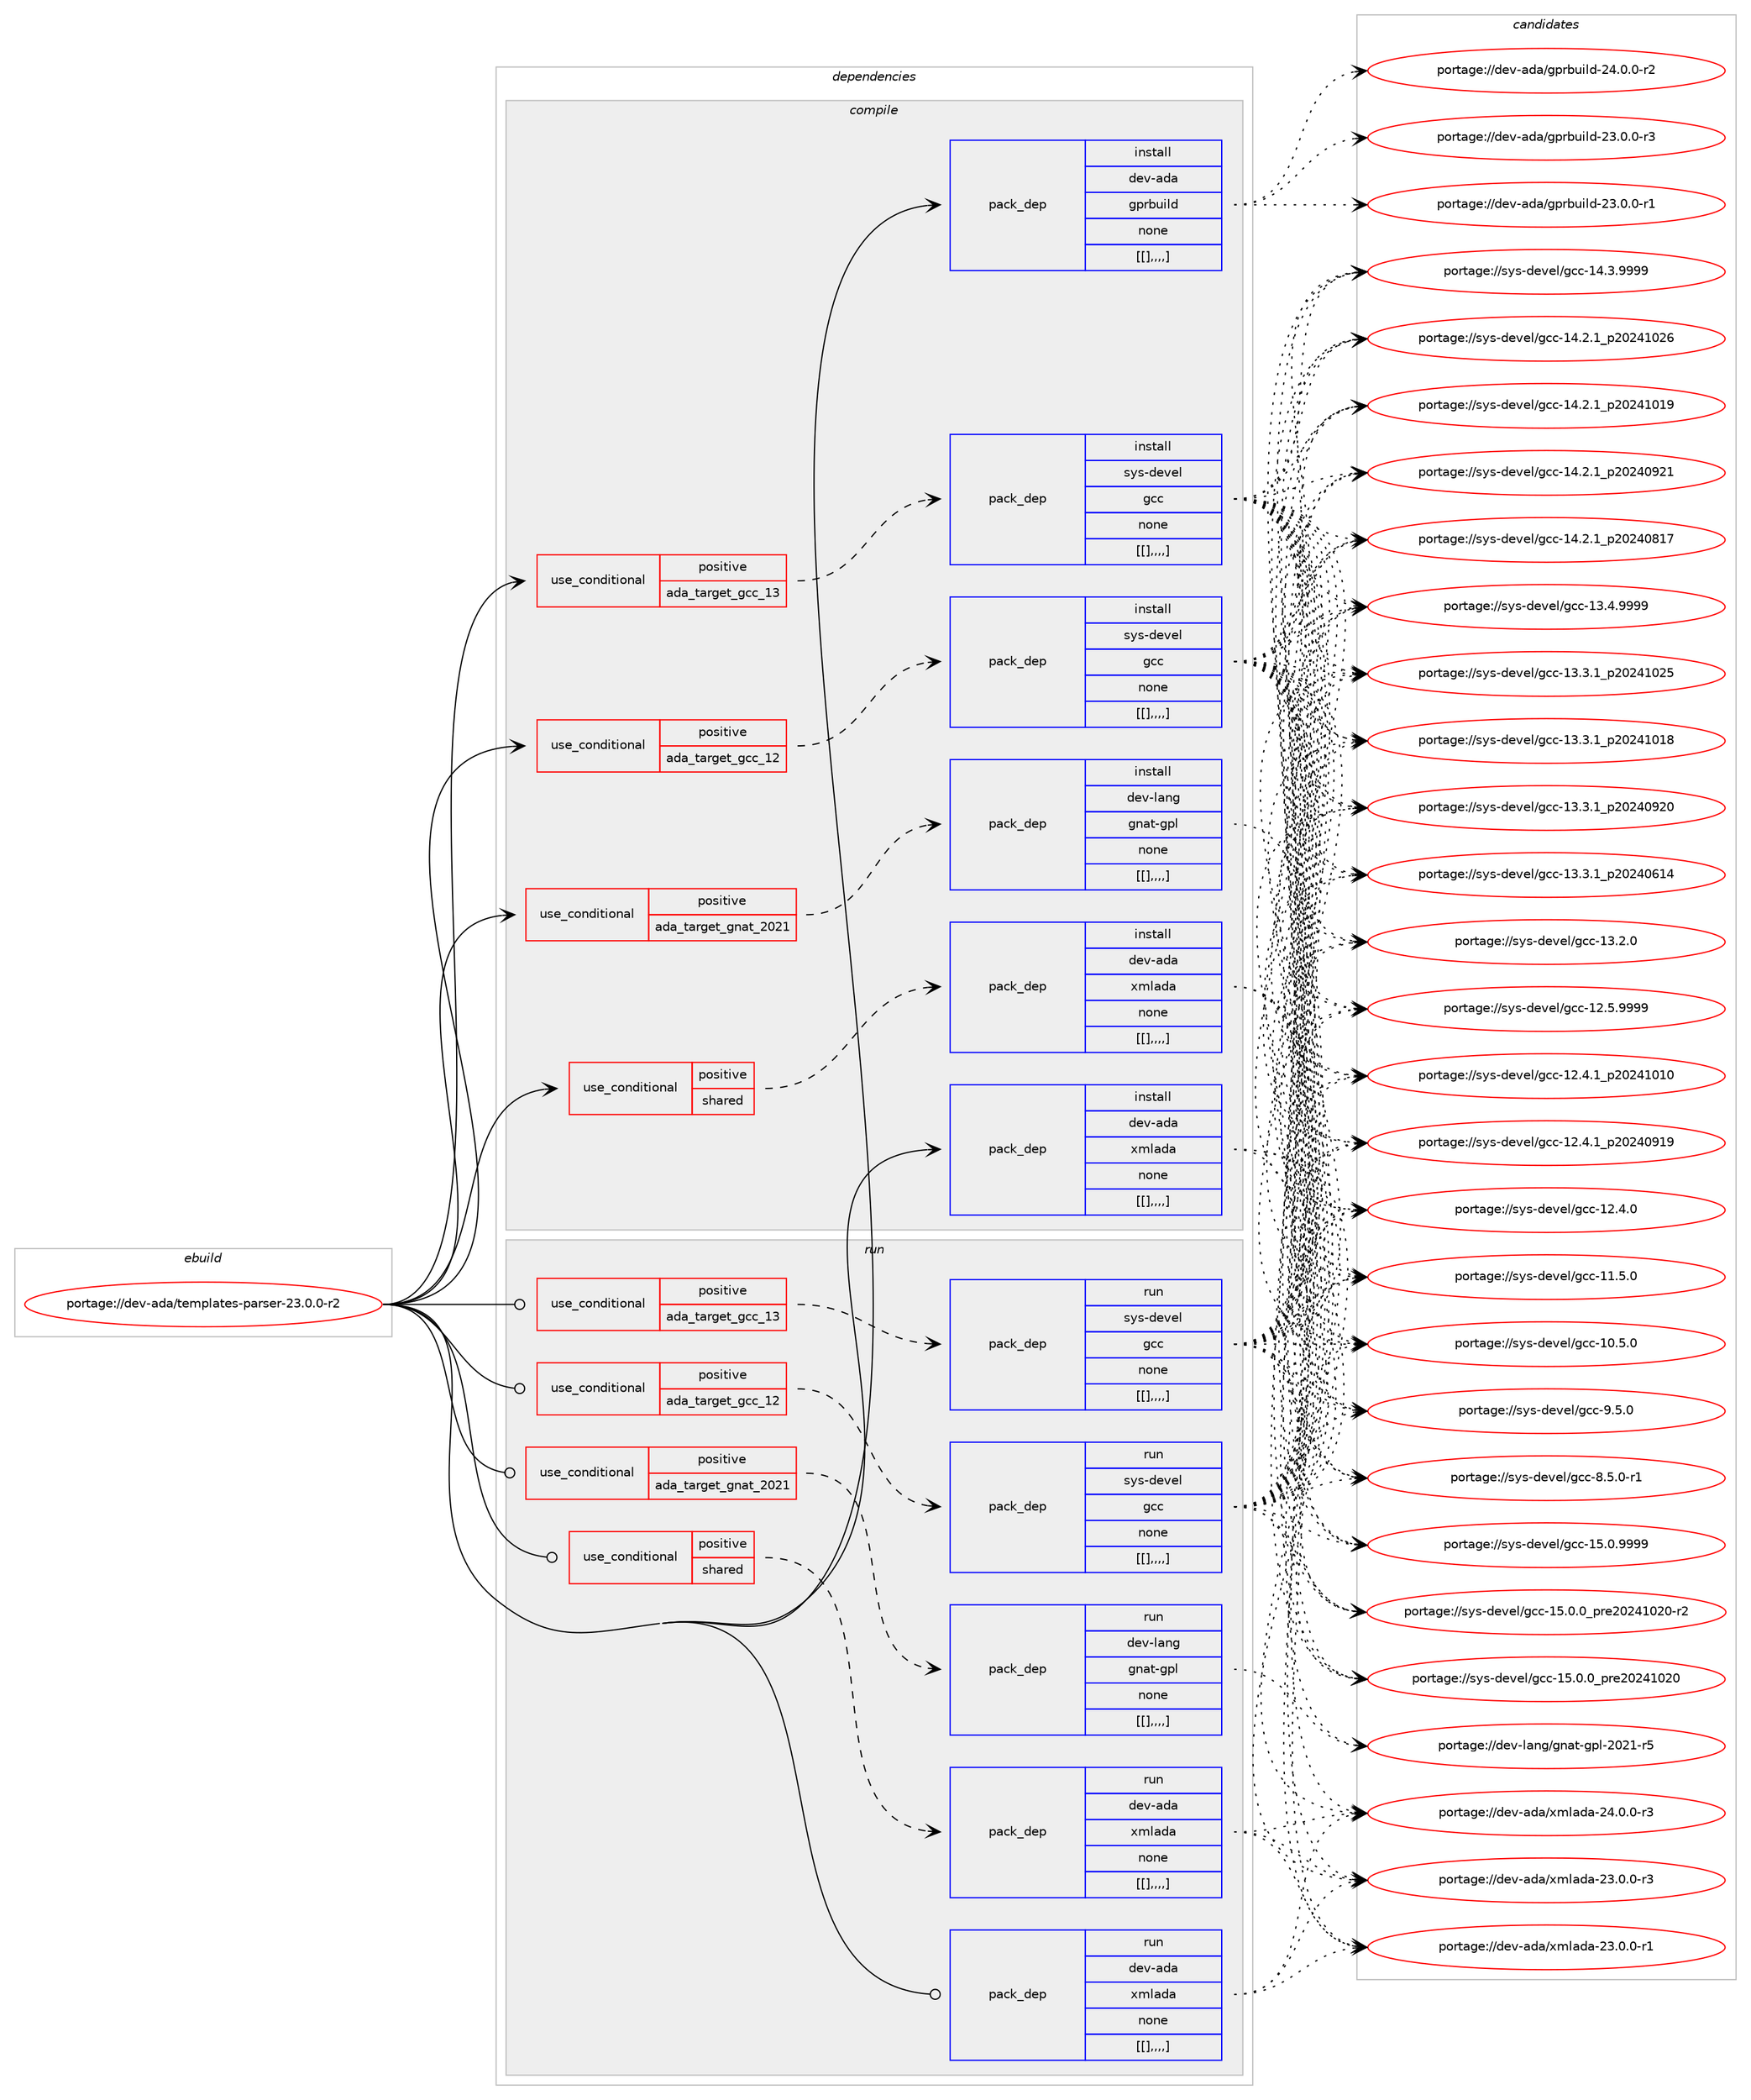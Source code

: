 digraph prolog {

# *************
# Graph options
# *************

newrank=true;
concentrate=true;
compound=true;
graph [rankdir=LR,fontname=Helvetica,fontsize=10,ranksep=1.5];#, ranksep=2.5, nodesep=0.2];
edge  [arrowhead=vee];
node  [fontname=Helvetica,fontsize=10];

# **********
# The ebuild
# **********

subgraph cluster_leftcol {
color=gray;
label=<<i>ebuild</i>>;
id [label="portage://dev-ada/templates-parser-23.0.0-r2", color=red, width=4, href="../dev-ada/templates-parser-23.0.0-r2.svg"];
}

# ****************
# The dependencies
# ****************

subgraph cluster_midcol {
color=gray;
label=<<i>dependencies</i>>;
subgraph cluster_compile {
fillcolor="#eeeeee";
style=filled;
label=<<i>compile</i>>;
subgraph cond18146 {
dependency67341 [label=<<TABLE BORDER="0" CELLBORDER="1" CELLSPACING="0" CELLPADDING="4"><TR><TD ROWSPAN="3" CELLPADDING="10">use_conditional</TD></TR><TR><TD>positive</TD></TR><TR><TD>ada_target_gcc_12</TD></TR></TABLE>>, shape=none, color=red];
subgraph pack48216 {
dependency67416 [label=<<TABLE BORDER="0" CELLBORDER="1" CELLSPACING="0" CELLPADDING="4" WIDTH="220"><TR><TD ROWSPAN="6" CELLPADDING="30">pack_dep</TD></TR><TR><TD WIDTH="110">install</TD></TR><TR><TD>sys-devel</TD></TR><TR><TD>gcc</TD></TR><TR><TD>none</TD></TR><TR><TD>[[],,,,]</TD></TR></TABLE>>, shape=none, color=blue];
}
dependency67341:e -> dependency67416:w [weight=20,style="dashed",arrowhead="vee"];
}
id:e -> dependency67341:w [weight=20,style="solid",arrowhead="vee"];
subgraph cond18189 {
dependency67441 [label=<<TABLE BORDER="0" CELLBORDER="1" CELLSPACING="0" CELLPADDING="4"><TR><TD ROWSPAN="3" CELLPADDING="10">use_conditional</TD></TR><TR><TD>positive</TD></TR><TR><TD>ada_target_gcc_13</TD></TR></TABLE>>, shape=none, color=red];
subgraph pack48264 {
dependency67635 [label=<<TABLE BORDER="0" CELLBORDER="1" CELLSPACING="0" CELLPADDING="4" WIDTH="220"><TR><TD ROWSPAN="6" CELLPADDING="30">pack_dep</TD></TR><TR><TD WIDTH="110">install</TD></TR><TR><TD>sys-devel</TD></TR><TR><TD>gcc</TD></TR><TR><TD>none</TD></TR><TR><TD>[[],,,,]</TD></TR></TABLE>>, shape=none, color=blue];
}
dependency67441:e -> dependency67635:w [weight=20,style="dashed",arrowhead="vee"];
}
id:e -> dependency67441:w [weight=20,style="solid",arrowhead="vee"];
subgraph cond18249 {
dependency67657 [label=<<TABLE BORDER="0" CELLBORDER="1" CELLSPACING="0" CELLPADDING="4"><TR><TD ROWSPAN="3" CELLPADDING="10">use_conditional</TD></TR><TR><TD>positive</TD></TR><TR><TD>ada_target_gnat_2021</TD></TR></TABLE>>, shape=none, color=red];
subgraph pack48423 {
dependency67707 [label=<<TABLE BORDER="0" CELLBORDER="1" CELLSPACING="0" CELLPADDING="4" WIDTH="220"><TR><TD ROWSPAN="6" CELLPADDING="30">pack_dep</TD></TR><TR><TD WIDTH="110">install</TD></TR><TR><TD>dev-lang</TD></TR><TR><TD>gnat-gpl</TD></TR><TR><TD>none</TD></TR><TR><TD>[[],,,,]</TD></TR></TABLE>>, shape=none, color=blue];
}
dependency67657:e -> dependency67707:w [weight=20,style="dashed",arrowhead="vee"];
}
id:e -> dependency67657:w [weight=20,style="solid",arrowhead="vee"];
subgraph cond18267 {
dependency67711 [label=<<TABLE BORDER="0" CELLBORDER="1" CELLSPACING="0" CELLPADDING="4"><TR><TD ROWSPAN="3" CELLPADDING="10">use_conditional</TD></TR><TR><TD>positive</TD></TR><TR><TD>shared</TD></TR></TABLE>>, shape=none, color=red];
subgraph pack48473 {
dependency67747 [label=<<TABLE BORDER="0" CELLBORDER="1" CELLSPACING="0" CELLPADDING="4" WIDTH="220"><TR><TD ROWSPAN="6" CELLPADDING="30">pack_dep</TD></TR><TR><TD WIDTH="110">install</TD></TR><TR><TD>dev-ada</TD></TR><TR><TD>xmlada</TD></TR><TR><TD>none</TD></TR><TR><TD>[[],,,,]</TD></TR></TABLE>>, shape=none, color=blue];
}
dependency67711:e -> dependency67747:w [weight=20,style="dashed",arrowhead="vee"];
}
id:e -> dependency67711:w [weight=20,style="solid",arrowhead="vee"];
subgraph pack48488 {
dependency67785 [label=<<TABLE BORDER="0" CELLBORDER="1" CELLSPACING="0" CELLPADDING="4" WIDTH="220"><TR><TD ROWSPAN="6" CELLPADDING="30">pack_dep</TD></TR><TR><TD WIDTH="110">install</TD></TR><TR><TD>dev-ada</TD></TR><TR><TD>gprbuild</TD></TR><TR><TD>none</TD></TR><TR><TD>[[],,,,]</TD></TR></TABLE>>, shape=none, color=blue];
}
id:e -> dependency67785:w [weight=20,style="solid",arrowhead="vee"];
subgraph pack48524 {
dependency67790 [label=<<TABLE BORDER="0" CELLBORDER="1" CELLSPACING="0" CELLPADDING="4" WIDTH="220"><TR><TD ROWSPAN="6" CELLPADDING="30">pack_dep</TD></TR><TR><TD WIDTH="110">install</TD></TR><TR><TD>dev-ada</TD></TR><TR><TD>xmlada</TD></TR><TR><TD>none</TD></TR><TR><TD>[[],,,,]</TD></TR></TABLE>>, shape=none, color=blue];
}
id:e -> dependency67790:w [weight=20,style="solid",arrowhead="vee"];
}
subgraph cluster_compileandrun {
fillcolor="#eeeeee";
style=filled;
label=<<i>compile and run</i>>;
}
subgraph cluster_run {
fillcolor="#eeeeee";
style=filled;
label=<<i>run</i>>;
subgraph cond18287 {
dependency67841 [label=<<TABLE BORDER="0" CELLBORDER="1" CELLSPACING="0" CELLPADDING="4"><TR><TD ROWSPAN="3" CELLPADDING="10">use_conditional</TD></TR><TR><TD>positive</TD></TR><TR><TD>ada_target_gcc_12</TD></TR></TABLE>>, shape=none, color=red];
subgraph pack48561 {
dependency67860 [label=<<TABLE BORDER="0" CELLBORDER="1" CELLSPACING="0" CELLPADDING="4" WIDTH="220"><TR><TD ROWSPAN="6" CELLPADDING="30">pack_dep</TD></TR><TR><TD WIDTH="110">run</TD></TR><TR><TD>sys-devel</TD></TR><TR><TD>gcc</TD></TR><TR><TD>none</TD></TR><TR><TD>[[],,,,]</TD></TR></TABLE>>, shape=none, color=blue];
}
dependency67841:e -> dependency67860:w [weight=20,style="dashed",arrowhead="vee"];
}
id:e -> dependency67841:w [weight=20,style="solid",arrowhead="odot"];
subgraph cond18308 {
dependency67907 [label=<<TABLE BORDER="0" CELLBORDER="1" CELLSPACING="0" CELLPADDING="4"><TR><TD ROWSPAN="3" CELLPADDING="10">use_conditional</TD></TR><TR><TD>positive</TD></TR><TR><TD>ada_target_gcc_13</TD></TR></TABLE>>, shape=none, color=red];
subgraph pack48603 {
dependency67918 [label=<<TABLE BORDER="0" CELLBORDER="1" CELLSPACING="0" CELLPADDING="4" WIDTH="220"><TR><TD ROWSPAN="6" CELLPADDING="30">pack_dep</TD></TR><TR><TD WIDTH="110">run</TD></TR><TR><TD>sys-devel</TD></TR><TR><TD>gcc</TD></TR><TR><TD>none</TD></TR><TR><TD>[[],,,,]</TD></TR></TABLE>>, shape=none, color=blue];
}
dependency67907:e -> dependency67918:w [weight=20,style="dashed",arrowhead="vee"];
}
id:e -> dependency67907:w [weight=20,style="solid",arrowhead="odot"];
subgraph cond18311 {
dependency67967 [label=<<TABLE BORDER="0" CELLBORDER="1" CELLSPACING="0" CELLPADDING="4"><TR><TD ROWSPAN="3" CELLPADDING="10">use_conditional</TD></TR><TR><TD>positive</TD></TR><TR><TD>ada_target_gnat_2021</TD></TR></TABLE>>, shape=none, color=red];
subgraph pack48661 {
dependency68069 [label=<<TABLE BORDER="0" CELLBORDER="1" CELLSPACING="0" CELLPADDING="4" WIDTH="220"><TR><TD ROWSPAN="6" CELLPADDING="30">pack_dep</TD></TR><TR><TD WIDTH="110">run</TD></TR><TR><TD>dev-lang</TD></TR><TR><TD>gnat-gpl</TD></TR><TR><TD>none</TD></TR><TR><TD>[[],,,,]</TD></TR></TABLE>>, shape=none, color=blue];
}
dependency67967:e -> dependency68069:w [weight=20,style="dashed",arrowhead="vee"];
}
id:e -> dependency67967:w [weight=20,style="solid",arrowhead="odot"];
subgraph cond18333 {
dependency68073 [label=<<TABLE BORDER="0" CELLBORDER="1" CELLSPACING="0" CELLPADDING="4"><TR><TD ROWSPAN="3" CELLPADDING="10">use_conditional</TD></TR><TR><TD>positive</TD></TR><TR><TD>shared</TD></TR></TABLE>>, shape=none, color=red];
subgraph pack48760 {
dependency68086 [label=<<TABLE BORDER="0" CELLBORDER="1" CELLSPACING="0" CELLPADDING="4" WIDTH="220"><TR><TD ROWSPAN="6" CELLPADDING="30">pack_dep</TD></TR><TR><TD WIDTH="110">run</TD></TR><TR><TD>dev-ada</TD></TR><TR><TD>xmlada</TD></TR><TR><TD>none</TD></TR><TR><TD>[[],,,,]</TD></TR></TABLE>>, shape=none, color=blue];
}
dependency68073:e -> dependency68086:w [weight=20,style="dashed",arrowhead="vee"];
}
id:e -> dependency68073:w [weight=20,style="solid",arrowhead="odot"];
subgraph pack48770 {
dependency68098 [label=<<TABLE BORDER="0" CELLBORDER="1" CELLSPACING="0" CELLPADDING="4" WIDTH="220"><TR><TD ROWSPAN="6" CELLPADDING="30">pack_dep</TD></TR><TR><TD WIDTH="110">run</TD></TR><TR><TD>dev-ada</TD></TR><TR><TD>xmlada</TD></TR><TR><TD>none</TD></TR><TR><TD>[[],,,,]</TD></TR></TABLE>>, shape=none, color=blue];
}
id:e -> dependency68098:w [weight=20,style="solid",arrowhead="odot"];
}
}

# **************
# The candidates
# **************

subgraph cluster_choices {
rank=same;
color=gray;
label=<<i>candidates</i>>;

subgraph choice47659 {
color=black;
nodesep=1;
choice1151211154510010111810110847103999945495346484657575757 [label="portage://sys-devel/gcc-15.0.9999", color=red, width=4,href="../sys-devel/gcc-15.0.9999.svg"];
choice11512111545100101118101108471039999454953464846489511211410150485052494850484511450 [label="portage://sys-devel/gcc-15.0.0_pre20241020-r2", color=red, width=4,href="../sys-devel/gcc-15.0.0_pre20241020-r2.svg"];
choice1151211154510010111810110847103999945495346484648951121141015048505249485048 [label="portage://sys-devel/gcc-15.0.0_pre20241020", color=red, width=4,href="../sys-devel/gcc-15.0.0_pre20241020.svg"];
choice1151211154510010111810110847103999945495246514657575757 [label="portage://sys-devel/gcc-14.3.9999", color=red, width=4,href="../sys-devel/gcc-14.3.9999.svg"];
choice1151211154510010111810110847103999945495246504649951125048505249485054 [label="portage://sys-devel/gcc-14.2.1_p20241026", color=red, width=4,href="../sys-devel/gcc-14.2.1_p20241026.svg"];
choice1151211154510010111810110847103999945495246504649951125048505249484957 [label="portage://sys-devel/gcc-14.2.1_p20241019", color=red, width=4,href="../sys-devel/gcc-14.2.1_p20241019.svg"];
choice1151211154510010111810110847103999945495246504649951125048505248575049 [label="portage://sys-devel/gcc-14.2.1_p20240921", color=red, width=4,href="../sys-devel/gcc-14.2.1_p20240921.svg"];
choice1151211154510010111810110847103999945495246504649951125048505248564955 [label="portage://sys-devel/gcc-14.2.1_p20240817", color=red, width=4,href="../sys-devel/gcc-14.2.1_p20240817.svg"];
choice1151211154510010111810110847103999945495146524657575757 [label="portage://sys-devel/gcc-13.4.9999", color=red, width=4,href="../sys-devel/gcc-13.4.9999.svg"];
choice1151211154510010111810110847103999945495146514649951125048505249485053 [label="portage://sys-devel/gcc-13.3.1_p20241025", color=red, width=4,href="../sys-devel/gcc-13.3.1_p20241025.svg"];
choice1151211154510010111810110847103999945495146514649951125048505249484956 [label="portage://sys-devel/gcc-13.3.1_p20241018", color=red, width=4,href="../sys-devel/gcc-13.3.1_p20241018.svg"];
choice1151211154510010111810110847103999945495146514649951125048505248575048 [label="portage://sys-devel/gcc-13.3.1_p20240920", color=red, width=4,href="../sys-devel/gcc-13.3.1_p20240920.svg"];
choice1151211154510010111810110847103999945495146514649951125048505248544952 [label="portage://sys-devel/gcc-13.3.1_p20240614", color=red, width=4,href="../sys-devel/gcc-13.3.1_p20240614.svg"];
choice1151211154510010111810110847103999945495146504648 [label="portage://sys-devel/gcc-13.2.0", color=red, width=4,href="../sys-devel/gcc-13.2.0.svg"];
choice1151211154510010111810110847103999945495046534657575757 [label="portage://sys-devel/gcc-12.5.9999", color=red, width=4,href="../sys-devel/gcc-12.5.9999.svg"];
choice1151211154510010111810110847103999945495046524649951125048505249484948 [label="portage://sys-devel/gcc-12.4.1_p20241010", color=red, width=4,href="../sys-devel/gcc-12.4.1_p20241010.svg"];
choice1151211154510010111810110847103999945495046524649951125048505248574957 [label="portage://sys-devel/gcc-12.4.1_p20240919", color=red, width=4,href="../sys-devel/gcc-12.4.1_p20240919.svg"];
choice1151211154510010111810110847103999945495046524648 [label="portage://sys-devel/gcc-12.4.0", color=red, width=4,href="../sys-devel/gcc-12.4.0.svg"];
choice1151211154510010111810110847103999945494946534648 [label="portage://sys-devel/gcc-11.5.0", color=red, width=4,href="../sys-devel/gcc-11.5.0.svg"];
choice1151211154510010111810110847103999945494846534648 [label="portage://sys-devel/gcc-10.5.0", color=red, width=4,href="../sys-devel/gcc-10.5.0.svg"];
choice11512111545100101118101108471039999455746534648 [label="portage://sys-devel/gcc-9.5.0", color=red, width=4,href="../sys-devel/gcc-9.5.0.svg"];
choice115121115451001011181011084710399994556465346484511449 [label="portage://sys-devel/gcc-8.5.0-r1", color=red, width=4,href="../sys-devel/gcc-8.5.0-r1.svg"];
dependency67416:e -> choice1151211154510010111810110847103999945495346484657575757:w [style=dotted,weight="100"];
dependency67416:e -> choice11512111545100101118101108471039999454953464846489511211410150485052494850484511450:w [style=dotted,weight="100"];
dependency67416:e -> choice1151211154510010111810110847103999945495346484648951121141015048505249485048:w [style=dotted,weight="100"];
dependency67416:e -> choice1151211154510010111810110847103999945495246514657575757:w [style=dotted,weight="100"];
dependency67416:e -> choice1151211154510010111810110847103999945495246504649951125048505249485054:w [style=dotted,weight="100"];
dependency67416:e -> choice1151211154510010111810110847103999945495246504649951125048505249484957:w [style=dotted,weight="100"];
dependency67416:e -> choice1151211154510010111810110847103999945495246504649951125048505248575049:w [style=dotted,weight="100"];
dependency67416:e -> choice1151211154510010111810110847103999945495246504649951125048505248564955:w [style=dotted,weight="100"];
dependency67416:e -> choice1151211154510010111810110847103999945495146524657575757:w [style=dotted,weight="100"];
dependency67416:e -> choice1151211154510010111810110847103999945495146514649951125048505249485053:w [style=dotted,weight="100"];
dependency67416:e -> choice1151211154510010111810110847103999945495146514649951125048505249484956:w [style=dotted,weight="100"];
dependency67416:e -> choice1151211154510010111810110847103999945495146514649951125048505248575048:w [style=dotted,weight="100"];
dependency67416:e -> choice1151211154510010111810110847103999945495146514649951125048505248544952:w [style=dotted,weight="100"];
dependency67416:e -> choice1151211154510010111810110847103999945495146504648:w [style=dotted,weight="100"];
dependency67416:e -> choice1151211154510010111810110847103999945495046534657575757:w [style=dotted,weight="100"];
dependency67416:e -> choice1151211154510010111810110847103999945495046524649951125048505249484948:w [style=dotted,weight="100"];
dependency67416:e -> choice1151211154510010111810110847103999945495046524649951125048505248574957:w [style=dotted,weight="100"];
dependency67416:e -> choice1151211154510010111810110847103999945495046524648:w [style=dotted,weight="100"];
dependency67416:e -> choice1151211154510010111810110847103999945494946534648:w [style=dotted,weight="100"];
dependency67416:e -> choice1151211154510010111810110847103999945494846534648:w [style=dotted,weight="100"];
dependency67416:e -> choice11512111545100101118101108471039999455746534648:w [style=dotted,weight="100"];
dependency67416:e -> choice115121115451001011181011084710399994556465346484511449:w [style=dotted,weight="100"];
}
subgraph choice47691 {
color=black;
nodesep=1;
choice1151211154510010111810110847103999945495346484657575757 [label="portage://sys-devel/gcc-15.0.9999", color=red, width=4,href="../sys-devel/gcc-15.0.9999.svg"];
choice11512111545100101118101108471039999454953464846489511211410150485052494850484511450 [label="portage://sys-devel/gcc-15.0.0_pre20241020-r2", color=red, width=4,href="../sys-devel/gcc-15.0.0_pre20241020-r2.svg"];
choice1151211154510010111810110847103999945495346484648951121141015048505249485048 [label="portage://sys-devel/gcc-15.0.0_pre20241020", color=red, width=4,href="../sys-devel/gcc-15.0.0_pre20241020.svg"];
choice1151211154510010111810110847103999945495246514657575757 [label="portage://sys-devel/gcc-14.3.9999", color=red, width=4,href="../sys-devel/gcc-14.3.9999.svg"];
choice1151211154510010111810110847103999945495246504649951125048505249485054 [label="portage://sys-devel/gcc-14.2.1_p20241026", color=red, width=4,href="../sys-devel/gcc-14.2.1_p20241026.svg"];
choice1151211154510010111810110847103999945495246504649951125048505249484957 [label="portage://sys-devel/gcc-14.2.1_p20241019", color=red, width=4,href="../sys-devel/gcc-14.2.1_p20241019.svg"];
choice1151211154510010111810110847103999945495246504649951125048505248575049 [label="portage://sys-devel/gcc-14.2.1_p20240921", color=red, width=4,href="../sys-devel/gcc-14.2.1_p20240921.svg"];
choice1151211154510010111810110847103999945495246504649951125048505248564955 [label="portage://sys-devel/gcc-14.2.1_p20240817", color=red, width=4,href="../sys-devel/gcc-14.2.1_p20240817.svg"];
choice1151211154510010111810110847103999945495146524657575757 [label="portage://sys-devel/gcc-13.4.9999", color=red, width=4,href="../sys-devel/gcc-13.4.9999.svg"];
choice1151211154510010111810110847103999945495146514649951125048505249485053 [label="portage://sys-devel/gcc-13.3.1_p20241025", color=red, width=4,href="../sys-devel/gcc-13.3.1_p20241025.svg"];
choice1151211154510010111810110847103999945495146514649951125048505249484956 [label="portage://sys-devel/gcc-13.3.1_p20241018", color=red, width=4,href="../sys-devel/gcc-13.3.1_p20241018.svg"];
choice1151211154510010111810110847103999945495146514649951125048505248575048 [label="portage://sys-devel/gcc-13.3.1_p20240920", color=red, width=4,href="../sys-devel/gcc-13.3.1_p20240920.svg"];
choice1151211154510010111810110847103999945495146514649951125048505248544952 [label="portage://sys-devel/gcc-13.3.1_p20240614", color=red, width=4,href="../sys-devel/gcc-13.3.1_p20240614.svg"];
choice1151211154510010111810110847103999945495146504648 [label="portage://sys-devel/gcc-13.2.0", color=red, width=4,href="../sys-devel/gcc-13.2.0.svg"];
choice1151211154510010111810110847103999945495046534657575757 [label="portage://sys-devel/gcc-12.5.9999", color=red, width=4,href="../sys-devel/gcc-12.5.9999.svg"];
choice1151211154510010111810110847103999945495046524649951125048505249484948 [label="portage://sys-devel/gcc-12.4.1_p20241010", color=red, width=4,href="../sys-devel/gcc-12.4.1_p20241010.svg"];
choice1151211154510010111810110847103999945495046524649951125048505248574957 [label="portage://sys-devel/gcc-12.4.1_p20240919", color=red, width=4,href="../sys-devel/gcc-12.4.1_p20240919.svg"];
choice1151211154510010111810110847103999945495046524648 [label="portage://sys-devel/gcc-12.4.0", color=red, width=4,href="../sys-devel/gcc-12.4.0.svg"];
choice1151211154510010111810110847103999945494946534648 [label="portage://sys-devel/gcc-11.5.0", color=red, width=4,href="../sys-devel/gcc-11.5.0.svg"];
choice1151211154510010111810110847103999945494846534648 [label="portage://sys-devel/gcc-10.5.0", color=red, width=4,href="../sys-devel/gcc-10.5.0.svg"];
choice11512111545100101118101108471039999455746534648 [label="portage://sys-devel/gcc-9.5.0", color=red, width=4,href="../sys-devel/gcc-9.5.0.svg"];
choice115121115451001011181011084710399994556465346484511449 [label="portage://sys-devel/gcc-8.5.0-r1", color=red, width=4,href="../sys-devel/gcc-8.5.0-r1.svg"];
dependency67635:e -> choice1151211154510010111810110847103999945495346484657575757:w [style=dotted,weight="100"];
dependency67635:e -> choice11512111545100101118101108471039999454953464846489511211410150485052494850484511450:w [style=dotted,weight="100"];
dependency67635:e -> choice1151211154510010111810110847103999945495346484648951121141015048505249485048:w [style=dotted,weight="100"];
dependency67635:e -> choice1151211154510010111810110847103999945495246514657575757:w [style=dotted,weight="100"];
dependency67635:e -> choice1151211154510010111810110847103999945495246504649951125048505249485054:w [style=dotted,weight="100"];
dependency67635:e -> choice1151211154510010111810110847103999945495246504649951125048505249484957:w [style=dotted,weight="100"];
dependency67635:e -> choice1151211154510010111810110847103999945495246504649951125048505248575049:w [style=dotted,weight="100"];
dependency67635:e -> choice1151211154510010111810110847103999945495246504649951125048505248564955:w [style=dotted,weight="100"];
dependency67635:e -> choice1151211154510010111810110847103999945495146524657575757:w [style=dotted,weight="100"];
dependency67635:e -> choice1151211154510010111810110847103999945495146514649951125048505249485053:w [style=dotted,weight="100"];
dependency67635:e -> choice1151211154510010111810110847103999945495146514649951125048505249484956:w [style=dotted,weight="100"];
dependency67635:e -> choice1151211154510010111810110847103999945495146514649951125048505248575048:w [style=dotted,weight="100"];
dependency67635:e -> choice1151211154510010111810110847103999945495146514649951125048505248544952:w [style=dotted,weight="100"];
dependency67635:e -> choice1151211154510010111810110847103999945495146504648:w [style=dotted,weight="100"];
dependency67635:e -> choice1151211154510010111810110847103999945495046534657575757:w [style=dotted,weight="100"];
dependency67635:e -> choice1151211154510010111810110847103999945495046524649951125048505249484948:w [style=dotted,weight="100"];
dependency67635:e -> choice1151211154510010111810110847103999945495046524649951125048505248574957:w [style=dotted,weight="100"];
dependency67635:e -> choice1151211154510010111810110847103999945495046524648:w [style=dotted,weight="100"];
dependency67635:e -> choice1151211154510010111810110847103999945494946534648:w [style=dotted,weight="100"];
dependency67635:e -> choice1151211154510010111810110847103999945494846534648:w [style=dotted,weight="100"];
dependency67635:e -> choice11512111545100101118101108471039999455746534648:w [style=dotted,weight="100"];
dependency67635:e -> choice115121115451001011181011084710399994556465346484511449:w [style=dotted,weight="100"];
}
subgraph choice47727 {
color=black;
nodesep=1;
choice100101118451089711010347103110971164510311210845504850494511453 [label="portage://dev-lang/gnat-gpl-2021-r5", color=red, width=4,href="../dev-lang/gnat-gpl-2021-r5.svg"];
dependency67707:e -> choice100101118451089711010347103110971164510311210845504850494511453:w [style=dotted,weight="100"];
}
subgraph choice47747 {
color=black;
nodesep=1;
choice100101118459710097471201091089710097455052464846484511451 [label="portage://dev-ada/xmlada-24.0.0-r3", color=red, width=4,href="../dev-ada/xmlada-24.0.0-r3.svg"];
choice100101118459710097471201091089710097455051464846484511451 [label="portage://dev-ada/xmlada-23.0.0-r3", color=red, width=4,href="../dev-ada/xmlada-23.0.0-r3.svg"];
choice100101118459710097471201091089710097455051464846484511449 [label="portage://dev-ada/xmlada-23.0.0-r1", color=red, width=4,href="../dev-ada/xmlada-23.0.0-r1.svg"];
dependency67747:e -> choice100101118459710097471201091089710097455052464846484511451:w [style=dotted,weight="100"];
dependency67747:e -> choice100101118459710097471201091089710097455051464846484511451:w [style=dotted,weight="100"];
dependency67747:e -> choice100101118459710097471201091089710097455051464846484511449:w [style=dotted,weight="100"];
}
subgraph choice47796 {
color=black;
nodesep=1;
choice1001011184597100974710311211498117105108100455052464846484511450 [label="portage://dev-ada/gprbuild-24.0.0-r2", color=red, width=4,href="../dev-ada/gprbuild-24.0.0-r2.svg"];
choice1001011184597100974710311211498117105108100455051464846484511451 [label="portage://dev-ada/gprbuild-23.0.0-r3", color=red, width=4,href="../dev-ada/gprbuild-23.0.0-r3.svg"];
choice1001011184597100974710311211498117105108100455051464846484511449 [label="portage://dev-ada/gprbuild-23.0.0-r1", color=red, width=4,href="../dev-ada/gprbuild-23.0.0-r1.svg"];
dependency67785:e -> choice1001011184597100974710311211498117105108100455052464846484511450:w [style=dotted,weight="100"];
dependency67785:e -> choice1001011184597100974710311211498117105108100455051464846484511451:w [style=dotted,weight="100"];
dependency67785:e -> choice1001011184597100974710311211498117105108100455051464846484511449:w [style=dotted,weight="100"];
}
subgraph choice47817 {
color=black;
nodesep=1;
choice100101118459710097471201091089710097455052464846484511451 [label="portage://dev-ada/xmlada-24.0.0-r3", color=red, width=4,href="../dev-ada/xmlada-24.0.0-r3.svg"];
choice100101118459710097471201091089710097455051464846484511451 [label="portage://dev-ada/xmlada-23.0.0-r3", color=red, width=4,href="../dev-ada/xmlada-23.0.0-r3.svg"];
choice100101118459710097471201091089710097455051464846484511449 [label="portage://dev-ada/xmlada-23.0.0-r1", color=red, width=4,href="../dev-ada/xmlada-23.0.0-r1.svg"];
dependency67790:e -> choice100101118459710097471201091089710097455052464846484511451:w [style=dotted,weight="100"];
dependency67790:e -> choice100101118459710097471201091089710097455051464846484511451:w [style=dotted,weight="100"];
dependency67790:e -> choice100101118459710097471201091089710097455051464846484511449:w [style=dotted,weight="100"];
}
subgraph choice47862 {
color=black;
nodesep=1;
choice1151211154510010111810110847103999945495346484657575757 [label="portage://sys-devel/gcc-15.0.9999", color=red, width=4,href="../sys-devel/gcc-15.0.9999.svg"];
choice11512111545100101118101108471039999454953464846489511211410150485052494850484511450 [label="portage://sys-devel/gcc-15.0.0_pre20241020-r2", color=red, width=4,href="../sys-devel/gcc-15.0.0_pre20241020-r2.svg"];
choice1151211154510010111810110847103999945495346484648951121141015048505249485048 [label="portage://sys-devel/gcc-15.0.0_pre20241020", color=red, width=4,href="../sys-devel/gcc-15.0.0_pre20241020.svg"];
choice1151211154510010111810110847103999945495246514657575757 [label="portage://sys-devel/gcc-14.3.9999", color=red, width=4,href="../sys-devel/gcc-14.3.9999.svg"];
choice1151211154510010111810110847103999945495246504649951125048505249485054 [label="portage://sys-devel/gcc-14.2.1_p20241026", color=red, width=4,href="../sys-devel/gcc-14.2.1_p20241026.svg"];
choice1151211154510010111810110847103999945495246504649951125048505249484957 [label="portage://sys-devel/gcc-14.2.1_p20241019", color=red, width=4,href="../sys-devel/gcc-14.2.1_p20241019.svg"];
choice1151211154510010111810110847103999945495246504649951125048505248575049 [label="portage://sys-devel/gcc-14.2.1_p20240921", color=red, width=4,href="../sys-devel/gcc-14.2.1_p20240921.svg"];
choice1151211154510010111810110847103999945495246504649951125048505248564955 [label="portage://sys-devel/gcc-14.2.1_p20240817", color=red, width=4,href="../sys-devel/gcc-14.2.1_p20240817.svg"];
choice1151211154510010111810110847103999945495146524657575757 [label="portage://sys-devel/gcc-13.4.9999", color=red, width=4,href="../sys-devel/gcc-13.4.9999.svg"];
choice1151211154510010111810110847103999945495146514649951125048505249485053 [label="portage://sys-devel/gcc-13.3.1_p20241025", color=red, width=4,href="../sys-devel/gcc-13.3.1_p20241025.svg"];
choice1151211154510010111810110847103999945495146514649951125048505249484956 [label="portage://sys-devel/gcc-13.3.1_p20241018", color=red, width=4,href="../sys-devel/gcc-13.3.1_p20241018.svg"];
choice1151211154510010111810110847103999945495146514649951125048505248575048 [label="portage://sys-devel/gcc-13.3.1_p20240920", color=red, width=4,href="../sys-devel/gcc-13.3.1_p20240920.svg"];
choice1151211154510010111810110847103999945495146514649951125048505248544952 [label="portage://sys-devel/gcc-13.3.1_p20240614", color=red, width=4,href="../sys-devel/gcc-13.3.1_p20240614.svg"];
choice1151211154510010111810110847103999945495146504648 [label="portage://sys-devel/gcc-13.2.0", color=red, width=4,href="../sys-devel/gcc-13.2.0.svg"];
choice1151211154510010111810110847103999945495046534657575757 [label="portage://sys-devel/gcc-12.5.9999", color=red, width=4,href="../sys-devel/gcc-12.5.9999.svg"];
choice1151211154510010111810110847103999945495046524649951125048505249484948 [label="portage://sys-devel/gcc-12.4.1_p20241010", color=red, width=4,href="../sys-devel/gcc-12.4.1_p20241010.svg"];
choice1151211154510010111810110847103999945495046524649951125048505248574957 [label="portage://sys-devel/gcc-12.4.1_p20240919", color=red, width=4,href="../sys-devel/gcc-12.4.1_p20240919.svg"];
choice1151211154510010111810110847103999945495046524648 [label="portage://sys-devel/gcc-12.4.0", color=red, width=4,href="../sys-devel/gcc-12.4.0.svg"];
choice1151211154510010111810110847103999945494946534648 [label="portage://sys-devel/gcc-11.5.0", color=red, width=4,href="../sys-devel/gcc-11.5.0.svg"];
choice1151211154510010111810110847103999945494846534648 [label="portage://sys-devel/gcc-10.5.0", color=red, width=4,href="../sys-devel/gcc-10.5.0.svg"];
choice11512111545100101118101108471039999455746534648 [label="portage://sys-devel/gcc-9.5.0", color=red, width=4,href="../sys-devel/gcc-9.5.0.svg"];
choice115121115451001011181011084710399994556465346484511449 [label="portage://sys-devel/gcc-8.5.0-r1", color=red, width=4,href="../sys-devel/gcc-8.5.0-r1.svg"];
dependency67860:e -> choice1151211154510010111810110847103999945495346484657575757:w [style=dotted,weight="100"];
dependency67860:e -> choice11512111545100101118101108471039999454953464846489511211410150485052494850484511450:w [style=dotted,weight="100"];
dependency67860:e -> choice1151211154510010111810110847103999945495346484648951121141015048505249485048:w [style=dotted,weight="100"];
dependency67860:e -> choice1151211154510010111810110847103999945495246514657575757:w [style=dotted,weight="100"];
dependency67860:e -> choice1151211154510010111810110847103999945495246504649951125048505249485054:w [style=dotted,weight="100"];
dependency67860:e -> choice1151211154510010111810110847103999945495246504649951125048505249484957:w [style=dotted,weight="100"];
dependency67860:e -> choice1151211154510010111810110847103999945495246504649951125048505248575049:w [style=dotted,weight="100"];
dependency67860:e -> choice1151211154510010111810110847103999945495246504649951125048505248564955:w [style=dotted,weight="100"];
dependency67860:e -> choice1151211154510010111810110847103999945495146524657575757:w [style=dotted,weight="100"];
dependency67860:e -> choice1151211154510010111810110847103999945495146514649951125048505249485053:w [style=dotted,weight="100"];
dependency67860:e -> choice1151211154510010111810110847103999945495146514649951125048505249484956:w [style=dotted,weight="100"];
dependency67860:e -> choice1151211154510010111810110847103999945495146514649951125048505248575048:w [style=dotted,weight="100"];
dependency67860:e -> choice1151211154510010111810110847103999945495146514649951125048505248544952:w [style=dotted,weight="100"];
dependency67860:e -> choice1151211154510010111810110847103999945495146504648:w [style=dotted,weight="100"];
dependency67860:e -> choice1151211154510010111810110847103999945495046534657575757:w [style=dotted,weight="100"];
dependency67860:e -> choice1151211154510010111810110847103999945495046524649951125048505249484948:w [style=dotted,weight="100"];
dependency67860:e -> choice1151211154510010111810110847103999945495046524649951125048505248574957:w [style=dotted,weight="100"];
dependency67860:e -> choice1151211154510010111810110847103999945495046524648:w [style=dotted,weight="100"];
dependency67860:e -> choice1151211154510010111810110847103999945494946534648:w [style=dotted,weight="100"];
dependency67860:e -> choice1151211154510010111810110847103999945494846534648:w [style=dotted,weight="100"];
dependency67860:e -> choice11512111545100101118101108471039999455746534648:w [style=dotted,weight="100"];
dependency67860:e -> choice115121115451001011181011084710399994556465346484511449:w [style=dotted,weight="100"];
}
subgraph choice47894 {
color=black;
nodesep=1;
choice1151211154510010111810110847103999945495346484657575757 [label="portage://sys-devel/gcc-15.0.9999", color=red, width=4,href="../sys-devel/gcc-15.0.9999.svg"];
choice11512111545100101118101108471039999454953464846489511211410150485052494850484511450 [label="portage://sys-devel/gcc-15.0.0_pre20241020-r2", color=red, width=4,href="../sys-devel/gcc-15.0.0_pre20241020-r2.svg"];
choice1151211154510010111810110847103999945495346484648951121141015048505249485048 [label="portage://sys-devel/gcc-15.0.0_pre20241020", color=red, width=4,href="../sys-devel/gcc-15.0.0_pre20241020.svg"];
choice1151211154510010111810110847103999945495246514657575757 [label="portage://sys-devel/gcc-14.3.9999", color=red, width=4,href="../sys-devel/gcc-14.3.9999.svg"];
choice1151211154510010111810110847103999945495246504649951125048505249485054 [label="portage://sys-devel/gcc-14.2.1_p20241026", color=red, width=4,href="../sys-devel/gcc-14.2.1_p20241026.svg"];
choice1151211154510010111810110847103999945495246504649951125048505249484957 [label="portage://sys-devel/gcc-14.2.1_p20241019", color=red, width=4,href="../sys-devel/gcc-14.2.1_p20241019.svg"];
choice1151211154510010111810110847103999945495246504649951125048505248575049 [label="portage://sys-devel/gcc-14.2.1_p20240921", color=red, width=4,href="../sys-devel/gcc-14.2.1_p20240921.svg"];
choice1151211154510010111810110847103999945495246504649951125048505248564955 [label="portage://sys-devel/gcc-14.2.1_p20240817", color=red, width=4,href="../sys-devel/gcc-14.2.1_p20240817.svg"];
choice1151211154510010111810110847103999945495146524657575757 [label="portage://sys-devel/gcc-13.4.9999", color=red, width=4,href="../sys-devel/gcc-13.4.9999.svg"];
choice1151211154510010111810110847103999945495146514649951125048505249485053 [label="portage://sys-devel/gcc-13.3.1_p20241025", color=red, width=4,href="../sys-devel/gcc-13.3.1_p20241025.svg"];
choice1151211154510010111810110847103999945495146514649951125048505249484956 [label="portage://sys-devel/gcc-13.3.1_p20241018", color=red, width=4,href="../sys-devel/gcc-13.3.1_p20241018.svg"];
choice1151211154510010111810110847103999945495146514649951125048505248575048 [label="portage://sys-devel/gcc-13.3.1_p20240920", color=red, width=4,href="../sys-devel/gcc-13.3.1_p20240920.svg"];
choice1151211154510010111810110847103999945495146514649951125048505248544952 [label="portage://sys-devel/gcc-13.3.1_p20240614", color=red, width=4,href="../sys-devel/gcc-13.3.1_p20240614.svg"];
choice1151211154510010111810110847103999945495146504648 [label="portage://sys-devel/gcc-13.2.0", color=red, width=4,href="../sys-devel/gcc-13.2.0.svg"];
choice1151211154510010111810110847103999945495046534657575757 [label="portage://sys-devel/gcc-12.5.9999", color=red, width=4,href="../sys-devel/gcc-12.5.9999.svg"];
choice1151211154510010111810110847103999945495046524649951125048505249484948 [label="portage://sys-devel/gcc-12.4.1_p20241010", color=red, width=4,href="../sys-devel/gcc-12.4.1_p20241010.svg"];
choice1151211154510010111810110847103999945495046524649951125048505248574957 [label="portage://sys-devel/gcc-12.4.1_p20240919", color=red, width=4,href="../sys-devel/gcc-12.4.1_p20240919.svg"];
choice1151211154510010111810110847103999945495046524648 [label="portage://sys-devel/gcc-12.4.0", color=red, width=4,href="../sys-devel/gcc-12.4.0.svg"];
choice1151211154510010111810110847103999945494946534648 [label="portage://sys-devel/gcc-11.5.0", color=red, width=4,href="../sys-devel/gcc-11.5.0.svg"];
choice1151211154510010111810110847103999945494846534648 [label="portage://sys-devel/gcc-10.5.0", color=red, width=4,href="../sys-devel/gcc-10.5.0.svg"];
choice11512111545100101118101108471039999455746534648 [label="portage://sys-devel/gcc-9.5.0", color=red, width=4,href="../sys-devel/gcc-9.5.0.svg"];
choice115121115451001011181011084710399994556465346484511449 [label="portage://sys-devel/gcc-8.5.0-r1", color=red, width=4,href="../sys-devel/gcc-8.5.0-r1.svg"];
dependency67918:e -> choice1151211154510010111810110847103999945495346484657575757:w [style=dotted,weight="100"];
dependency67918:e -> choice11512111545100101118101108471039999454953464846489511211410150485052494850484511450:w [style=dotted,weight="100"];
dependency67918:e -> choice1151211154510010111810110847103999945495346484648951121141015048505249485048:w [style=dotted,weight="100"];
dependency67918:e -> choice1151211154510010111810110847103999945495246514657575757:w [style=dotted,weight="100"];
dependency67918:e -> choice1151211154510010111810110847103999945495246504649951125048505249485054:w [style=dotted,weight="100"];
dependency67918:e -> choice1151211154510010111810110847103999945495246504649951125048505249484957:w [style=dotted,weight="100"];
dependency67918:e -> choice1151211154510010111810110847103999945495246504649951125048505248575049:w [style=dotted,weight="100"];
dependency67918:e -> choice1151211154510010111810110847103999945495246504649951125048505248564955:w [style=dotted,weight="100"];
dependency67918:e -> choice1151211154510010111810110847103999945495146524657575757:w [style=dotted,weight="100"];
dependency67918:e -> choice1151211154510010111810110847103999945495146514649951125048505249485053:w [style=dotted,weight="100"];
dependency67918:e -> choice1151211154510010111810110847103999945495146514649951125048505249484956:w [style=dotted,weight="100"];
dependency67918:e -> choice1151211154510010111810110847103999945495146514649951125048505248575048:w [style=dotted,weight="100"];
dependency67918:e -> choice1151211154510010111810110847103999945495146514649951125048505248544952:w [style=dotted,weight="100"];
dependency67918:e -> choice1151211154510010111810110847103999945495146504648:w [style=dotted,weight="100"];
dependency67918:e -> choice1151211154510010111810110847103999945495046534657575757:w [style=dotted,weight="100"];
dependency67918:e -> choice1151211154510010111810110847103999945495046524649951125048505249484948:w [style=dotted,weight="100"];
dependency67918:e -> choice1151211154510010111810110847103999945495046524649951125048505248574957:w [style=dotted,weight="100"];
dependency67918:e -> choice1151211154510010111810110847103999945495046524648:w [style=dotted,weight="100"];
dependency67918:e -> choice1151211154510010111810110847103999945494946534648:w [style=dotted,weight="100"];
dependency67918:e -> choice1151211154510010111810110847103999945494846534648:w [style=dotted,weight="100"];
dependency67918:e -> choice11512111545100101118101108471039999455746534648:w [style=dotted,weight="100"];
dependency67918:e -> choice115121115451001011181011084710399994556465346484511449:w [style=dotted,weight="100"];
}
subgraph choice47947 {
color=black;
nodesep=1;
choice100101118451089711010347103110971164510311210845504850494511453 [label="portage://dev-lang/gnat-gpl-2021-r5", color=red, width=4,href="../dev-lang/gnat-gpl-2021-r5.svg"];
dependency68069:e -> choice100101118451089711010347103110971164510311210845504850494511453:w [style=dotted,weight="100"];
}
subgraph choice47950 {
color=black;
nodesep=1;
choice100101118459710097471201091089710097455052464846484511451 [label="portage://dev-ada/xmlada-24.0.0-r3", color=red, width=4,href="../dev-ada/xmlada-24.0.0-r3.svg"];
choice100101118459710097471201091089710097455051464846484511451 [label="portage://dev-ada/xmlada-23.0.0-r3", color=red, width=4,href="../dev-ada/xmlada-23.0.0-r3.svg"];
choice100101118459710097471201091089710097455051464846484511449 [label="portage://dev-ada/xmlada-23.0.0-r1", color=red, width=4,href="../dev-ada/xmlada-23.0.0-r1.svg"];
dependency68086:e -> choice100101118459710097471201091089710097455052464846484511451:w [style=dotted,weight="100"];
dependency68086:e -> choice100101118459710097471201091089710097455051464846484511451:w [style=dotted,weight="100"];
dependency68086:e -> choice100101118459710097471201091089710097455051464846484511449:w [style=dotted,weight="100"];
}
subgraph choice47956 {
color=black;
nodesep=1;
choice100101118459710097471201091089710097455052464846484511451 [label="portage://dev-ada/xmlada-24.0.0-r3", color=red, width=4,href="../dev-ada/xmlada-24.0.0-r3.svg"];
choice100101118459710097471201091089710097455051464846484511451 [label="portage://dev-ada/xmlada-23.0.0-r3", color=red, width=4,href="../dev-ada/xmlada-23.0.0-r3.svg"];
choice100101118459710097471201091089710097455051464846484511449 [label="portage://dev-ada/xmlada-23.0.0-r1", color=red, width=4,href="../dev-ada/xmlada-23.0.0-r1.svg"];
dependency68098:e -> choice100101118459710097471201091089710097455052464846484511451:w [style=dotted,weight="100"];
dependency68098:e -> choice100101118459710097471201091089710097455051464846484511451:w [style=dotted,weight="100"];
dependency68098:e -> choice100101118459710097471201091089710097455051464846484511449:w [style=dotted,weight="100"];
}
}

}
